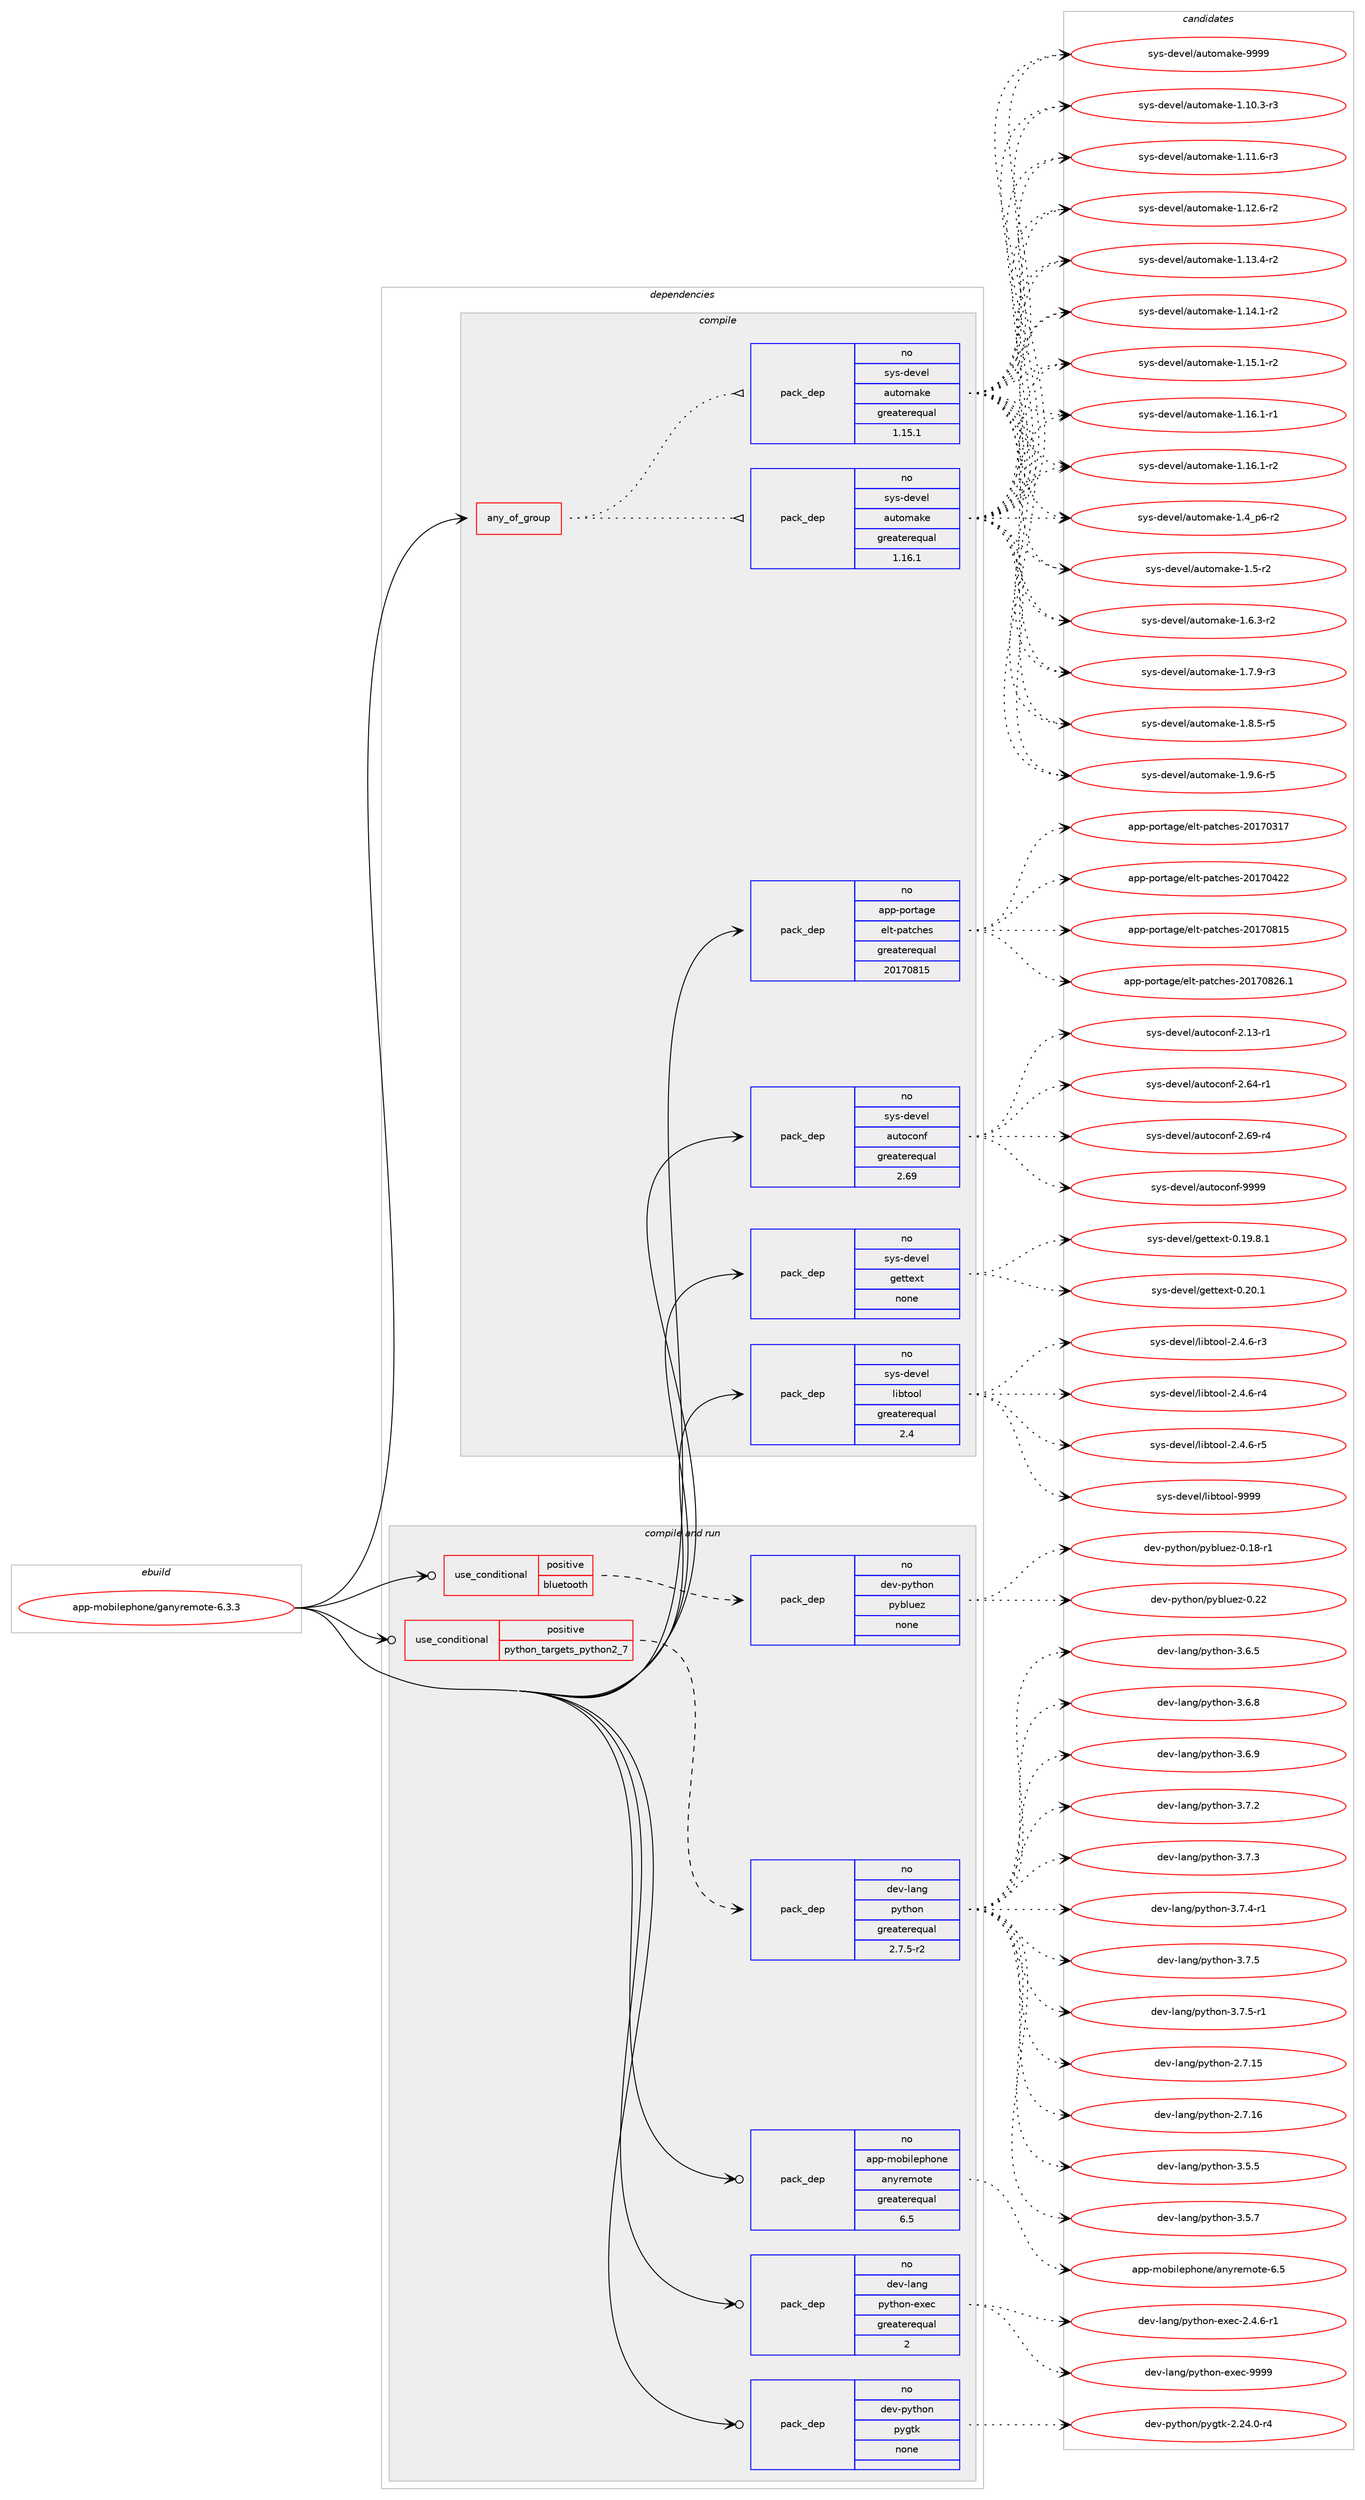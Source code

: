 digraph prolog {

# *************
# Graph options
# *************

newrank=true;
concentrate=true;
compound=true;
graph [rankdir=LR,fontname=Helvetica,fontsize=10,ranksep=1.5];#, ranksep=2.5, nodesep=0.2];
edge  [arrowhead=vee];
node  [fontname=Helvetica,fontsize=10];

# **********
# The ebuild
# **********

subgraph cluster_leftcol {
color=gray;
rank=same;
label=<<i>ebuild</i>>;
id [label="app-mobilephone/ganyremote-6.3.3", color=red, width=4, href="../app-mobilephone/ganyremote-6.3.3.svg"];
}

# ****************
# The dependencies
# ****************

subgraph cluster_midcol {
color=gray;
label=<<i>dependencies</i>>;
subgraph cluster_compile {
fillcolor="#eeeeee";
style=filled;
label=<<i>compile</i>>;
subgraph any8748 {
dependency501254 [label=<<TABLE BORDER="0" CELLBORDER="1" CELLSPACING="0" CELLPADDING="4"><TR><TD CELLPADDING="10">any_of_group</TD></TR></TABLE>>, shape=none, color=red];subgraph pack372469 {
dependency501255 [label=<<TABLE BORDER="0" CELLBORDER="1" CELLSPACING="0" CELLPADDING="4" WIDTH="220"><TR><TD ROWSPAN="6" CELLPADDING="30">pack_dep</TD></TR><TR><TD WIDTH="110">no</TD></TR><TR><TD>sys-devel</TD></TR><TR><TD>automake</TD></TR><TR><TD>greaterequal</TD></TR><TR><TD>1.16.1</TD></TR></TABLE>>, shape=none, color=blue];
}
dependency501254:e -> dependency501255:w [weight=20,style="dotted",arrowhead="oinv"];
subgraph pack372470 {
dependency501256 [label=<<TABLE BORDER="0" CELLBORDER="1" CELLSPACING="0" CELLPADDING="4" WIDTH="220"><TR><TD ROWSPAN="6" CELLPADDING="30">pack_dep</TD></TR><TR><TD WIDTH="110">no</TD></TR><TR><TD>sys-devel</TD></TR><TR><TD>automake</TD></TR><TR><TD>greaterequal</TD></TR><TR><TD>1.15.1</TD></TR></TABLE>>, shape=none, color=blue];
}
dependency501254:e -> dependency501256:w [weight=20,style="dotted",arrowhead="oinv"];
}
id:e -> dependency501254:w [weight=20,style="solid",arrowhead="vee"];
subgraph pack372471 {
dependency501257 [label=<<TABLE BORDER="0" CELLBORDER="1" CELLSPACING="0" CELLPADDING="4" WIDTH="220"><TR><TD ROWSPAN="6" CELLPADDING="30">pack_dep</TD></TR><TR><TD WIDTH="110">no</TD></TR><TR><TD>app-portage</TD></TR><TR><TD>elt-patches</TD></TR><TR><TD>greaterequal</TD></TR><TR><TD>20170815</TD></TR></TABLE>>, shape=none, color=blue];
}
id:e -> dependency501257:w [weight=20,style="solid",arrowhead="vee"];
subgraph pack372472 {
dependency501258 [label=<<TABLE BORDER="0" CELLBORDER="1" CELLSPACING="0" CELLPADDING="4" WIDTH="220"><TR><TD ROWSPAN="6" CELLPADDING="30">pack_dep</TD></TR><TR><TD WIDTH="110">no</TD></TR><TR><TD>sys-devel</TD></TR><TR><TD>autoconf</TD></TR><TR><TD>greaterequal</TD></TR><TR><TD>2.69</TD></TR></TABLE>>, shape=none, color=blue];
}
id:e -> dependency501258:w [weight=20,style="solid",arrowhead="vee"];
subgraph pack372473 {
dependency501259 [label=<<TABLE BORDER="0" CELLBORDER="1" CELLSPACING="0" CELLPADDING="4" WIDTH="220"><TR><TD ROWSPAN="6" CELLPADDING="30">pack_dep</TD></TR><TR><TD WIDTH="110">no</TD></TR><TR><TD>sys-devel</TD></TR><TR><TD>gettext</TD></TR><TR><TD>none</TD></TR><TR><TD></TD></TR></TABLE>>, shape=none, color=blue];
}
id:e -> dependency501259:w [weight=20,style="solid",arrowhead="vee"];
subgraph pack372474 {
dependency501260 [label=<<TABLE BORDER="0" CELLBORDER="1" CELLSPACING="0" CELLPADDING="4" WIDTH="220"><TR><TD ROWSPAN="6" CELLPADDING="30">pack_dep</TD></TR><TR><TD WIDTH="110">no</TD></TR><TR><TD>sys-devel</TD></TR><TR><TD>libtool</TD></TR><TR><TD>greaterequal</TD></TR><TR><TD>2.4</TD></TR></TABLE>>, shape=none, color=blue];
}
id:e -> dependency501260:w [weight=20,style="solid",arrowhead="vee"];
}
subgraph cluster_compileandrun {
fillcolor="#eeeeee";
style=filled;
label=<<i>compile and run</i>>;
subgraph cond119721 {
dependency501261 [label=<<TABLE BORDER="0" CELLBORDER="1" CELLSPACING="0" CELLPADDING="4"><TR><TD ROWSPAN="3" CELLPADDING="10">use_conditional</TD></TR><TR><TD>positive</TD></TR><TR><TD>bluetooth</TD></TR></TABLE>>, shape=none, color=red];
subgraph pack372475 {
dependency501262 [label=<<TABLE BORDER="0" CELLBORDER="1" CELLSPACING="0" CELLPADDING="4" WIDTH="220"><TR><TD ROWSPAN="6" CELLPADDING="30">pack_dep</TD></TR><TR><TD WIDTH="110">no</TD></TR><TR><TD>dev-python</TD></TR><TR><TD>pybluez</TD></TR><TR><TD>none</TD></TR><TR><TD></TD></TR></TABLE>>, shape=none, color=blue];
}
dependency501261:e -> dependency501262:w [weight=20,style="dashed",arrowhead="vee"];
}
id:e -> dependency501261:w [weight=20,style="solid",arrowhead="odotvee"];
subgraph cond119722 {
dependency501263 [label=<<TABLE BORDER="0" CELLBORDER="1" CELLSPACING="0" CELLPADDING="4"><TR><TD ROWSPAN="3" CELLPADDING="10">use_conditional</TD></TR><TR><TD>positive</TD></TR><TR><TD>python_targets_python2_7</TD></TR></TABLE>>, shape=none, color=red];
subgraph pack372476 {
dependency501264 [label=<<TABLE BORDER="0" CELLBORDER="1" CELLSPACING="0" CELLPADDING="4" WIDTH="220"><TR><TD ROWSPAN="6" CELLPADDING="30">pack_dep</TD></TR><TR><TD WIDTH="110">no</TD></TR><TR><TD>dev-lang</TD></TR><TR><TD>python</TD></TR><TR><TD>greaterequal</TD></TR><TR><TD>2.7.5-r2</TD></TR></TABLE>>, shape=none, color=blue];
}
dependency501263:e -> dependency501264:w [weight=20,style="dashed",arrowhead="vee"];
}
id:e -> dependency501263:w [weight=20,style="solid",arrowhead="odotvee"];
subgraph pack372477 {
dependency501265 [label=<<TABLE BORDER="0" CELLBORDER="1" CELLSPACING="0" CELLPADDING="4" WIDTH="220"><TR><TD ROWSPAN="6" CELLPADDING="30">pack_dep</TD></TR><TR><TD WIDTH="110">no</TD></TR><TR><TD>app-mobilephone</TD></TR><TR><TD>anyremote</TD></TR><TR><TD>greaterequal</TD></TR><TR><TD>6.5</TD></TR></TABLE>>, shape=none, color=blue];
}
id:e -> dependency501265:w [weight=20,style="solid",arrowhead="odotvee"];
subgraph pack372478 {
dependency501266 [label=<<TABLE BORDER="0" CELLBORDER="1" CELLSPACING="0" CELLPADDING="4" WIDTH="220"><TR><TD ROWSPAN="6" CELLPADDING="30">pack_dep</TD></TR><TR><TD WIDTH="110">no</TD></TR><TR><TD>dev-lang</TD></TR><TR><TD>python-exec</TD></TR><TR><TD>greaterequal</TD></TR><TR><TD>2</TD></TR></TABLE>>, shape=none, color=blue];
}
id:e -> dependency501266:w [weight=20,style="solid",arrowhead="odotvee"];
subgraph pack372479 {
dependency501267 [label=<<TABLE BORDER="0" CELLBORDER="1" CELLSPACING="0" CELLPADDING="4" WIDTH="220"><TR><TD ROWSPAN="6" CELLPADDING="30">pack_dep</TD></TR><TR><TD WIDTH="110">no</TD></TR><TR><TD>dev-python</TD></TR><TR><TD>pygtk</TD></TR><TR><TD>none</TD></TR><TR><TD></TD></TR></TABLE>>, shape=none, color=blue];
}
id:e -> dependency501267:w [weight=20,style="solid",arrowhead="odotvee"];
}
subgraph cluster_run {
fillcolor="#eeeeee";
style=filled;
label=<<i>run</i>>;
}
}

# **************
# The candidates
# **************

subgraph cluster_choices {
rank=same;
color=gray;
label=<<i>candidates</i>>;

subgraph choice372469 {
color=black;
nodesep=1;
choice11512111545100101118101108479711711611110997107101454946494846514511451 [label="sys-devel/automake-1.10.3-r3", color=red, width=4,href="../sys-devel/automake-1.10.3-r3.svg"];
choice11512111545100101118101108479711711611110997107101454946494946544511451 [label="sys-devel/automake-1.11.6-r3", color=red, width=4,href="../sys-devel/automake-1.11.6-r3.svg"];
choice11512111545100101118101108479711711611110997107101454946495046544511450 [label="sys-devel/automake-1.12.6-r2", color=red, width=4,href="../sys-devel/automake-1.12.6-r2.svg"];
choice11512111545100101118101108479711711611110997107101454946495146524511450 [label="sys-devel/automake-1.13.4-r2", color=red, width=4,href="../sys-devel/automake-1.13.4-r2.svg"];
choice11512111545100101118101108479711711611110997107101454946495246494511450 [label="sys-devel/automake-1.14.1-r2", color=red, width=4,href="../sys-devel/automake-1.14.1-r2.svg"];
choice11512111545100101118101108479711711611110997107101454946495346494511450 [label="sys-devel/automake-1.15.1-r2", color=red, width=4,href="../sys-devel/automake-1.15.1-r2.svg"];
choice11512111545100101118101108479711711611110997107101454946495446494511449 [label="sys-devel/automake-1.16.1-r1", color=red, width=4,href="../sys-devel/automake-1.16.1-r1.svg"];
choice11512111545100101118101108479711711611110997107101454946495446494511450 [label="sys-devel/automake-1.16.1-r2", color=red, width=4,href="../sys-devel/automake-1.16.1-r2.svg"];
choice115121115451001011181011084797117116111109971071014549465295112544511450 [label="sys-devel/automake-1.4_p6-r2", color=red, width=4,href="../sys-devel/automake-1.4_p6-r2.svg"];
choice11512111545100101118101108479711711611110997107101454946534511450 [label="sys-devel/automake-1.5-r2", color=red, width=4,href="../sys-devel/automake-1.5-r2.svg"];
choice115121115451001011181011084797117116111109971071014549465446514511450 [label="sys-devel/automake-1.6.3-r2", color=red, width=4,href="../sys-devel/automake-1.6.3-r2.svg"];
choice115121115451001011181011084797117116111109971071014549465546574511451 [label="sys-devel/automake-1.7.9-r3", color=red, width=4,href="../sys-devel/automake-1.7.9-r3.svg"];
choice115121115451001011181011084797117116111109971071014549465646534511453 [label="sys-devel/automake-1.8.5-r5", color=red, width=4,href="../sys-devel/automake-1.8.5-r5.svg"];
choice115121115451001011181011084797117116111109971071014549465746544511453 [label="sys-devel/automake-1.9.6-r5", color=red, width=4,href="../sys-devel/automake-1.9.6-r5.svg"];
choice115121115451001011181011084797117116111109971071014557575757 [label="sys-devel/automake-9999", color=red, width=4,href="../sys-devel/automake-9999.svg"];
dependency501255:e -> choice11512111545100101118101108479711711611110997107101454946494846514511451:w [style=dotted,weight="100"];
dependency501255:e -> choice11512111545100101118101108479711711611110997107101454946494946544511451:w [style=dotted,weight="100"];
dependency501255:e -> choice11512111545100101118101108479711711611110997107101454946495046544511450:w [style=dotted,weight="100"];
dependency501255:e -> choice11512111545100101118101108479711711611110997107101454946495146524511450:w [style=dotted,weight="100"];
dependency501255:e -> choice11512111545100101118101108479711711611110997107101454946495246494511450:w [style=dotted,weight="100"];
dependency501255:e -> choice11512111545100101118101108479711711611110997107101454946495346494511450:w [style=dotted,weight="100"];
dependency501255:e -> choice11512111545100101118101108479711711611110997107101454946495446494511449:w [style=dotted,weight="100"];
dependency501255:e -> choice11512111545100101118101108479711711611110997107101454946495446494511450:w [style=dotted,weight="100"];
dependency501255:e -> choice115121115451001011181011084797117116111109971071014549465295112544511450:w [style=dotted,weight="100"];
dependency501255:e -> choice11512111545100101118101108479711711611110997107101454946534511450:w [style=dotted,weight="100"];
dependency501255:e -> choice115121115451001011181011084797117116111109971071014549465446514511450:w [style=dotted,weight="100"];
dependency501255:e -> choice115121115451001011181011084797117116111109971071014549465546574511451:w [style=dotted,weight="100"];
dependency501255:e -> choice115121115451001011181011084797117116111109971071014549465646534511453:w [style=dotted,weight="100"];
dependency501255:e -> choice115121115451001011181011084797117116111109971071014549465746544511453:w [style=dotted,weight="100"];
dependency501255:e -> choice115121115451001011181011084797117116111109971071014557575757:w [style=dotted,weight="100"];
}
subgraph choice372470 {
color=black;
nodesep=1;
choice11512111545100101118101108479711711611110997107101454946494846514511451 [label="sys-devel/automake-1.10.3-r3", color=red, width=4,href="../sys-devel/automake-1.10.3-r3.svg"];
choice11512111545100101118101108479711711611110997107101454946494946544511451 [label="sys-devel/automake-1.11.6-r3", color=red, width=4,href="../sys-devel/automake-1.11.6-r3.svg"];
choice11512111545100101118101108479711711611110997107101454946495046544511450 [label="sys-devel/automake-1.12.6-r2", color=red, width=4,href="../sys-devel/automake-1.12.6-r2.svg"];
choice11512111545100101118101108479711711611110997107101454946495146524511450 [label="sys-devel/automake-1.13.4-r2", color=red, width=4,href="../sys-devel/automake-1.13.4-r2.svg"];
choice11512111545100101118101108479711711611110997107101454946495246494511450 [label="sys-devel/automake-1.14.1-r2", color=red, width=4,href="../sys-devel/automake-1.14.1-r2.svg"];
choice11512111545100101118101108479711711611110997107101454946495346494511450 [label="sys-devel/automake-1.15.1-r2", color=red, width=4,href="../sys-devel/automake-1.15.1-r2.svg"];
choice11512111545100101118101108479711711611110997107101454946495446494511449 [label="sys-devel/automake-1.16.1-r1", color=red, width=4,href="../sys-devel/automake-1.16.1-r1.svg"];
choice11512111545100101118101108479711711611110997107101454946495446494511450 [label="sys-devel/automake-1.16.1-r2", color=red, width=4,href="../sys-devel/automake-1.16.1-r2.svg"];
choice115121115451001011181011084797117116111109971071014549465295112544511450 [label="sys-devel/automake-1.4_p6-r2", color=red, width=4,href="../sys-devel/automake-1.4_p6-r2.svg"];
choice11512111545100101118101108479711711611110997107101454946534511450 [label="sys-devel/automake-1.5-r2", color=red, width=4,href="../sys-devel/automake-1.5-r2.svg"];
choice115121115451001011181011084797117116111109971071014549465446514511450 [label="sys-devel/automake-1.6.3-r2", color=red, width=4,href="../sys-devel/automake-1.6.3-r2.svg"];
choice115121115451001011181011084797117116111109971071014549465546574511451 [label="sys-devel/automake-1.7.9-r3", color=red, width=4,href="../sys-devel/automake-1.7.9-r3.svg"];
choice115121115451001011181011084797117116111109971071014549465646534511453 [label="sys-devel/automake-1.8.5-r5", color=red, width=4,href="../sys-devel/automake-1.8.5-r5.svg"];
choice115121115451001011181011084797117116111109971071014549465746544511453 [label="sys-devel/automake-1.9.6-r5", color=red, width=4,href="../sys-devel/automake-1.9.6-r5.svg"];
choice115121115451001011181011084797117116111109971071014557575757 [label="sys-devel/automake-9999", color=red, width=4,href="../sys-devel/automake-9999.svg"];
dependency501256:e -> choice11512111545100101118101108479711711611110997107101454946494846514511451:w [style=dotted,weight="100"];
dependency501256:e -> choice11512111545100101118101108479711711611110997107101454946494946544511451:w [style=dotted,weight="100"];
dependency501256:e -> choice11512111545100101118101108479711711611110997107101454946495046544511450:w [style=dotted,weight="100"];
dependency501256:e -> choice11512111545100101118101108479711711611110997107101454946495146524511450:w [style=dotted,weight="100"];
dependency501256:e -> choice11512111545100101118101108479711711611110997107101454946495246494511450:w [style=dotted,weight="100"];
dependency501256:e -> choice11512111545100101118101108479711711611110997107101454946495346494511450:w [style=dotted,weight="100"];
dependency501256:e -> choice11512111545100101118101108479711711611110997107101454946495446494511449:w [style=dotted,weight="100"];
dependency501256:e -> choice11512111545100101118101108479711711611110997107101454946495446494511450:w [style=dotted,weight="100"];
dependency501256:e -> choice115121115451001011181011084797117116111109971071014549465295112544511450:w [style=dotted,weight="100"];
dependency501256:e -> choice11512111545100101118101108479711711611110997107101454946534511450:w [style=dotted,weight="100"];
dependency501256:e -> choice115121115451001011181011084797117116111109971071014549465446514511450:w [style=dotted,weight="100"];
dependency501256:e -> choice115121115451001011181011084797117116111109971071014549465546574511451:w [style=dotted,weight="100"];
dependency501256:e -> choice115121115451001011181011084797117116111109971071014549465646534511453:w [style=dotted,weight="100"];
dependency501256:e -> choice115121115451001011181011084797117116111109971071014549465746544511453:w [style=dotted,weight="100"];
dependency501256:e -> choice115121115451001011181011084797117116111109971071014557575757:w [style=dotted,weight="100"];
}
subgraph choice372471 {
color=black;
nodesep=1;
choice97112112451121111141169710310147101108116451129711699104101115455048495548514955 [label="app-portage/elt-patches-20170317", color=red, width=4,href="../app-portage/elt-patches-20170317.svg"];
choice97112112451121111141169710310147101108116451129711699104101115455048495548525050 [label="app-portage/elt-patches-20170422", color=red, width=4,href="../app-portage/elt-patches-20170422.svg"];
choice97112112451121111141169710310147101108116451129711699104101115455048495548564953 [label="app-portage/elt-patches-20170815", color=red, width=4,href="../app-portage/elt-patches-20170815.svg"];
choice971121124511211111411697103101471011081164511297116991041011154550484955485650544649 [label="app-portage/elt-patches-20170826.1", color=red, width=4,href="../app-portage/elt-patches-20170826.1.svg"];
dependency501257:e -> choice97112112451121111141169710310147101108116451129711699104101115455048495548514955:w [style=dotted,weight="100"];
dependency501257:e -> choice97112112451121111141169710310147101108116451129711699104101115455048495548525050:w [style=dotted,weight="100"];
dependency501257:e -> choice97112112451121111141169710310147101108116451129711699104101115455048495548564953:w [style=dotted,weight="100"];
dependency501257:e -> choice971121124511211111411697103101471011081164511297116991041011154550484955485650544649:w [style=dotted,weight="100"];
}
subgraph choice372472 {
color=black;
nodesep=1;
choice1151211154510010111810110847971171161119911111010245504649514511449 [label="sys-devel/autoconf-2.13-r1", color=red, width=4,href="../sys-devel/autoconf-2.13-r1.svg"];
choice1151211154510010111810110847971171161119911111010245504654524511449 [label="sys-devel/autoconf-2.64-r1", color=red, width=4,href="../sys-devel/autoconf-2.64-r1.svg"];
choice1151211154510010111810110847971171161119911111010245504654574511452 [label="sys-devel/autoconf-2.69-r4", color=red, width=4,href="../sys-devel/autoconf-2.69-r4.svg"];
choice115121115451001011181011084797117116111991111101024557575757 [label="sys-devel/autoconf-9999", color=red, width=4,href="../sys-devel/autoconf-9999.svg"];
dependency501258:e -> choice1151211154510010111810110847971171161119911111010245504649514511449:w [style=dotted,weight="100"];
dependency501258:e -> choice1151211154510010111810110847971171161119911111010245504654524511449:w [style=dotted,weight="100"];
dependency501258:e -> choice1151211154510010111810110847971171161119911111010245504654574511452:w [style=dotted,weight="100"];
dependency501258:e -> choice115121115451001011181011084797117116111991111101024557575757:w [style=dotted,weight="100"];
}
subgraph choice372473 {
color=black;
nodesep=1;
choice1151211154510010111810110847103101116116101120116454846495746564649 [label="sys-devel/gettext-0.19.8.1", color=red, width=4,href="../sys-devel/gettext-0.19.8.1.svg"];
choice115121115451001011181011084710310111611610112011645484650484649 [label="sys-devel/gettext-0.20.1", color=red, width=4,href="../sys-devel/gettext-0.20.1.svg"];
dependency501259:e -> choice1151211154510010111810110847103101116116101120116454846495746564649:w [style=dotted,weight="100"];
dependency501259:e -> choice115121115451001011181011084710310111611610112011645484650484649:w [style=dotted,weight="100"];
}
subgraph choice372474 {
color=black;
nodesep=1;
choice1151211154510010111810110847108105981161111111084550465246544511451 [label="sys-devel/libtool-2.4.6-r3", color=red, width=4,href="../sys-devel/libtool-2.4.6-r3.svg"];
choice1151211154510010111810110847108105981161111111084550465246544511452 [label="sys-devel/libtool-2.4.6-r4", color=red, width=4,href="../sys-devel/libtool-2.4.6-r4.svg"];
choice1151211154510010111810110847108105981161111111084550465246544511453 [label="sys-devel/libtool-2.4.6-r5", color=red, width=4,href="../sys-devel/libtool-2.4.6-r5.svg"];
choice1151211154510010111810110847108105981161111111084557575757 [label="sys-devel/libtool-9999", color=red, width=4,href="../sys-devel/libtool-9999.svg"];
dependency501260:e -> choice1151211154510010111810110847108105981161111111084550465246544511451:w [style=dotted,weight="100"];
dependency501260:e -> choice1151211154510010111810110847108105981161111111084550465246544511452:w [style=dotted,weight="100"];
dependency501260:e -> choice1151211154510010111810110847108105981161111111084550465246544511453:w [style=dotted,weight="100"];
dependency501260:e -> choice1151211154510010111810110847108105981161111111084557575757:w [style=dotted,weight="100"];
}
subgraph choice372475 {
color=black;
nodesep=1;
choice10010111845112121116104111110471121219810811710112245484649564511449 [label="dev-python/pybluez-0.18-r1", color=red, width=4,href="../dev-python/pybluez-0.18-r1.svg"];
choice1001011184511212111610411111047112121981081171011224548465050 [label="dev-python/pybluez-0.22", color=red, width=4,href="../dev-python/pybluez-0.22.svg"];
dependency501262:e -> choice10010111845112121116104111110471121219810811710112245484649564511449:w [style=dotted,weight="100"];
dependency501262:e -> choice1001011184511212111610411111047112121981081171011224548465050:w [style=dotted,weight="100"];
}
subgraph choice372476 {
color=black;
nodesep=1;
choice10010111845108971101034711212111610411111045504655464953 [label="dev-lang/python-2.7.15", color=red, width=4,href="../dev-lang/python-2.7.15.svg"];
choice10010111845108971101034711212111610411111045504655464954 [label="dev-lang/python-2.7.16", color=red, width=4,href="../dev-lang/python-2.7.16.svg"];
choice100101118451089711010347112121116104111110455146534653 [label="dev-lang/python-3.5.5", color=red, width=4,href="../dev-lang/python-3.5.5.svg"];
choice100101118451089711010347112121116104111110455146534655 [label="dev-lang/python-3.5.7", color=red, width=4,href="../dev-lang/python-3.5.7.svg"];
choice100101118451089711010347112121116104111110455146544653 [label="dev-lang/python-3.6.5", color=red, width=4,href="../dev-lang/python-3.6.5.svg"];
choice100101118451089711010347112121116104111110455146544656 [label="dev-lang/python-3.6.8", color=red, width=4,href="../dev-lang/python-3.6.8.svg"];
choice100101118451089711010347112121116104111110455146544657 [label="dev-lang/python-3.6.9", color=red, width=4,href="../dev-lang/python-3.6.9.svg"];
choice100101118451089711010347112121116104111110455146554650 [label="dev-lang/python-3.7.2", color=red, width=4,href="../dev-lang/python-3.7.2.svg"];
choice100101118451089711010347112121116104111110455146554651 [label="dev-lang/python-3.7.3", color=red, width=4,href="../dev-lang/python-3.7.3.svg"];
choice1001011184510897110103471121211161041111104551465546524511449 [label="dev-lang/python-3.7.4-r1", color=red, width=4,href="../dev-lang/python-3.7.4-r1.svg"];
choice100101118451089711010347112121116104111110455146554653 [label="dev-lang/python-3.7.5", color=red, width=4,href="../dev-lang/python-3.7.5.svg"];
choice1001011184510897110103471121211161041111104551465546534511449 [label="dev-lang/python-3.7.5-r1", color=red, width=4,href="../dev-lang/python-3.7.5-r1.svg"];
dependency501264:e -> choice10010111845108971101034711212111610411111045504655464953:w [style=dotted,weight="100"];
dependency501264:e -> choice10010111845108971101034711212111610411111045504655464954:w [style=dotted,weight="100"];
dependency501264:e -> choice100101118451089711010347112121116104111110455146534653:w [style=dotted,weight="100"];
dependency501264:e -> choice100101118451089711010347112121116104111110455146534655:w [style=dotted,weight="100"];
dependency501264:e -> choice100101118451089711010347112121116104111110455146544653:w [style=dotted,weight="100"];
dependency501264:e -> choice100101118451089711010347112121116104111110455146544656:w [style=dotted,weight="100"];
dependency501264:e -> choice100101118451089711010347112121116104111110455146544657:w [style=dotted,weight="100"];
dependency501264:e -> choice100101118451089711010347112121116104111110455146554650:w [style=dotted,weight="100"];
dependency501264:e -> choice100101118451089711010347112121116104111110455146554651:w [style=dotted,weight="100"];
dependency501264:e -> choice1001011184510897110103471121211161041111104551465546524511449:w [style=dotted,weight="100"];
dependency501264:e -> choice100101118451089711010347112121116104111110455146554653:w [style=dotted,weight="100"];
dependency501264:e -> choice1001011184510897110103471121211161041111104551465546534511449:w [style=dotted,weight="100"];
}
subgraph choice372477 {
color=black;
nodesep=1;
choice971121124510911198105108101112104111110101479711012111410110911111610145544653 [label="app-mobilephone/anyremote-6.5", color=red, width=4,href="../app-mobilephone/anyremote-6.5.svg"];
dependency501265:e -> choice971121124510911198105108101112104111110101479711012111410110911111610145544653:w [style=dotted,weight="100"];
}
subgraph choice372478 {
color=black;
nodesep=1;
choice10010111845108971101034711212111610411111045101120101994550465246544511449 [label="dev-lang/python-exec-2.4.6-r1", color=red, width=4,href="../dev-lang/python-exec-2.4.6-r1.svg"];
choice10010111845108971101034711212111610411111045101120101994557575757 [label="dev-lang/python-exec-9999", color=red, width=4,href="../dev-lang/python-exec-9999.svg"];
dependency501266:e -> choice10010111845108971101034711212111610411111045101120101994550465246544511449:w [style=dotted,weight="100"];
dependency501266:e -> choice10010111845108971101034711212111610411111045101120101994557575757:w [style=dotted,weight="100"];
}
subgraph choice372479 {
color=black;
nodesep=1;
choice1001011184511212111610411111047112121103116107455046505246484511452 [label="dev-python/pygtk-2.24.0-r4", color=red, width=4,href="../dev-python/pygtk-2.24.0-r4.svg"];
dependency501267:e -> choice1001011184511212111610411111047112121103116107455046505246484511452:w [style=dotted,weight="100"];
}
}

}
